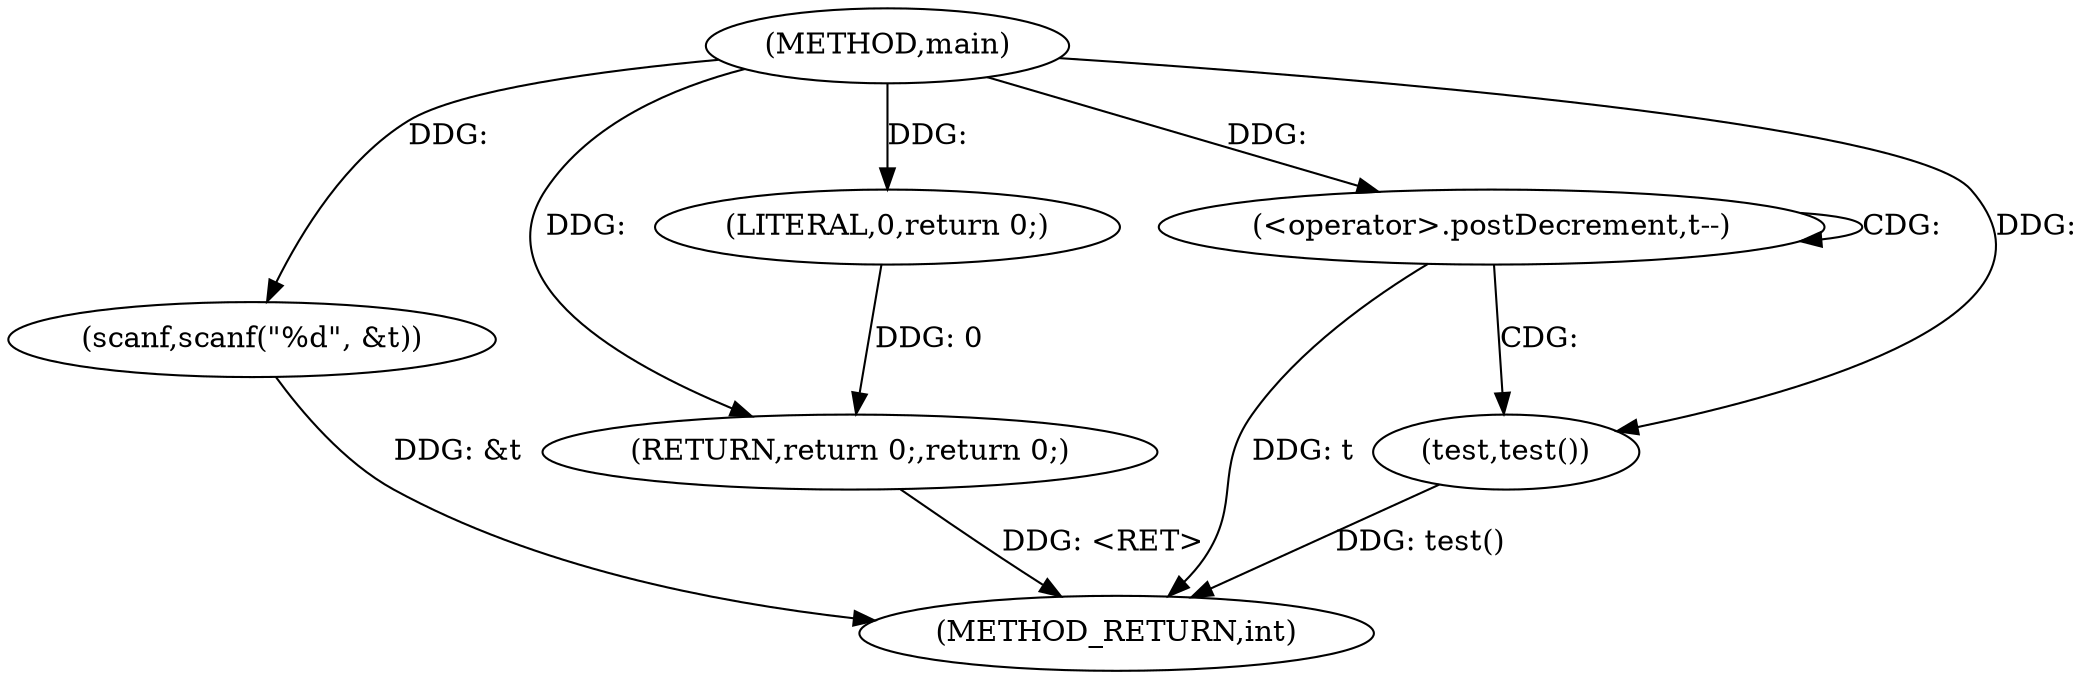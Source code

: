 digraph "main" {  
"1000271" [label = "(METHOD,main)" ]
"1000284" [label = "(METHOD_RETURN,int)" ]
"1000274" [label = "(scanf,scanf(\"%d\", &t))" ]
"1000282" [label = "(RETURN,return 0;,return 0;)" ]
"1000279" [label = "(<operator>.postDecrement,t--)" ]
"1000281" [label = "(test,test())" ]
"1000283" [label = "(LITERAL,0,return 0;)" ]
  "1000274" -> "1000284"  [ label = "DDG: &t"] 
  "1000279" -> "1000284"  [ label = "DDG: t"] 
  "1000281" -> "1000284"  [ label = "DDG: test()"] 
  "1000282" -> "1000284"  [ label = "DDG: <RET>"] 
  "1000271" -> "1000274"  [ label = "DDG: "] 
  "1000283" -> "1000282"  [ label = "DDG: 0"] 
  "1000271" -> "1000282"  [ label = "DDG: "] 
  "1000271" -> "1000281"  [ label = "DDG: "] 
  "1000271" -> "1000283"  [ label = "DDG: "] 
  "1000271" -> "1000279"  [ label = "DDG: "] 
  "1000279" -> "1000281"  [ label = "CDG: "] 
  "1000279" -> "1000279"  [ label = "CDG: "] 
}
